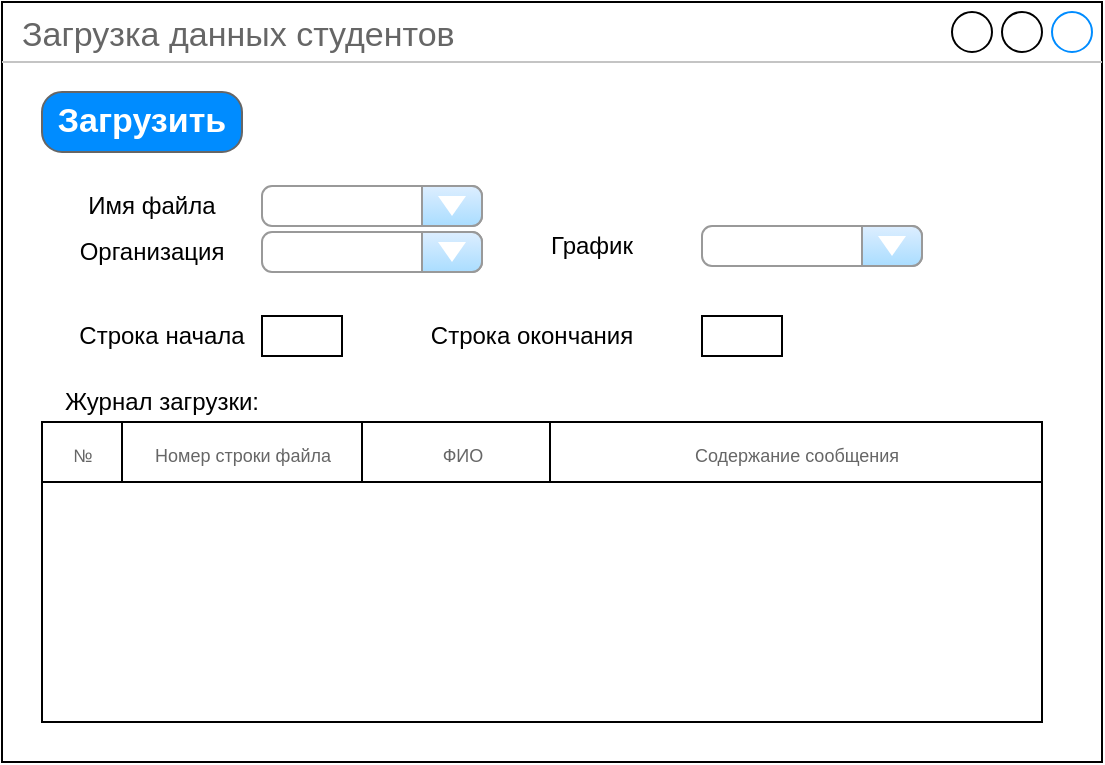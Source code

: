 <mxfile version="14.0.3" type="github">
  <diagram id="EDAarhyzNa9w68LSOk44" name="Page-1">
    <mxGraphModel dx="1216" dy="587" grid="1" gridSize="10" guides="1" tooltips="1" connect="1" arrows="1" fold="1" page="1" pageScale="1" pageWidth="827" pageHeight="1169" math="0" shadow="0">
      <root>
        <mxCell id="0" />
        <mxCell id="1" parent="0" />
        <mxCell id="bUqKioAGvrwFDl27J8hf-1" value="Загрузка данных студентов" style="strokeWidth=1;shadow=0;dashed=0;align=center;html=1;shape=mxgraph.mockup.containers.window;align=left;verticalAlign=top;spacingLeft=8;strokeColor2=#008cff;strokeColor3=#c4c4c4;fontColor=#666666;mainText=;fontSize=17;labelBackgroundColor=none;" vertex="1" parent="1">
          <mxGeometry x="140" y="110" width="550" height="380" as="geometry" />
        </mxCell>
        <mxCell id="bUqKioAGvrwFDl27J8hf-2" value="" style="strokeWidth=1;shadow=0;dashed=0;align=center;html=1;shape=mxgraph.mockup.forms.comboBox;strokeColor=#999999;fillColor=#ddeeff;align=left;fillColor2=#aaddff;mainText=;fontColor=#666666;fontSize=17;spacingLeft=3;" vertex="1" parent="1">
          <mxGeometry x="270" y="202" width="110" height="20" as="geometry" />
        </mxCell>
        <mxCell id="bUqKioAGvrwFDl27J8hf-4" value="Имя файла" style="text;html=1;strokeColor=none;fillColor=none;align=center;verticalAlign=middle;whiteSpace=wrap;rounded=0;" vertex="1" parent="1">
          <mxGeometry x="180" y="202" width="70" height="20" as="geometry" />
        </mxCell>
        <mxCell id="bUqKioAGvrwFDl27J8hf-5" value="Загрузить" style="strokeWidth=1;shadow=0;dashed=0;align=center;html=1;shape=mxgraph.mockup.buttons.button;strokeColor=#666666;fontColor=#ffffff;mainText=;buttonStyle=round;fontSize=17;fontStyle=1;fillColor=#008cff;whiteSpace=wrap;" vertex="1" parent="1">
          <mxGeometry x="160" y="155" width="100" height="30" as="geometry" />
        </mxCell>
        <mxCell id="bUqKioAGvrwFDl27J8hf-6" value="" style="strokeWidth=1;shadow=0;dashed=0;align=center;html=1;shape=mxgraph.mockup.forms.comboBox;strokeColor=#999999;fillColor=#ddeeff;align=left;fillColor2=#aaddff;mainText=;fontColor=#666666;fontSize=17;spacingLeft=3;" vertex="1" parent="1">
          <mxGeometry x="270" y="225" width="110" height="20" as="geometry" />
        </mxCell>
        <mxCell id="bUqKioAGvrwFDl27J8hf-7" value="Организация" style="text;html=1;strokeColor=none;fillColor=none;align=center;verticalAlign=middle;whiteSpace=wrap;rounded=0;" vertex="1" parent="1">
          <mxGeometry x="180" y="225" width="70" height="20" as="geometry" />
        </mxCell>
        <mxCell id="bUqKioAGvrwFDl27J8hf-8" value="" style="strokeWidth=1;shadow=0;dashed=0;align=center;html=1;shape=mxgraph.mockup.forms.comboBox;strokeColor=#999999;fillColor=#ddeeff;align=left;fillColor2=#aaddff;mainText=;fontColor=#666666;fontSize=17;spacingLeft=3;" vertex="1" parent="1">
          <mxGeometry x="490" y="222" width="110" height="20" as="geometry" />
        </mxCell>
        <mxCell id="bUqKioAGvrwFDl27J8hf-9" value="График" style="text;html=1;strokeColor=none;fillColor=none;align=center;verticalAlign=middle;whiteSpace=wrap;rounded=0;" vertex="1" parent="1">
          <mxGeometry x="400" y="222" width="70" height="20" as="geometry" />
        </mxCell>
        <mxCell id="bUqKioAGvrwFDl27J8hf-10" value="Строка начала" style="text;html=1;strokeColor=none;fillColor=none;align=center;verticalAlign=middle;whiteSpace=wrap;rounded=0;" vertex="1" parent="1">
          <mxGeometry x="170" y="267" width="100" height="20" as="geometry" />
        </mxCell>
        <mxCell id="bUqKioAGvrwFDl27J8hf-11" value="Строка окончания" style="text;html=1;strokeColor=none;fillColor=none;align=center;verticalAlign=middle;whiteSpace=wrap;rounded=0;" vertex="1" parent="1">
          <mxGeometry x="350" y="267" width="110" height="20" as="geometry" />
        </mxCell>
        <mxCell id="bUqKioAGvrwFDl27J8hf-12" value="" style="rounded=0;whiteSpace=wrap;html=1;" vertex="1" parent="1">
          <mxGeometry x="270" y="267" width="40" height="20" as="geometry" />
        </mxCell>
        <mxCell id="bUqKioAGvrwFDl27J8hf-13" value="" style="rounded=0;whiteSpace=wrap;html=1;" vertex="1" parent="1">
          <mxGeometry x="490" y="267" width="40" height="20" as="geometry" />
        </mxCell>
        <mxCell id="bUqKioAGvrwFDl27J8hf-21" value="" style="rounded=0;whiteSpace=wrap;html=1;" vertex="1" parent="1">
          <mxGeometry x="160" y="320" width="500" height="150" as="geometry" />
        </mxCell>
        <mxCell id="bUqKioAGvrwFDl27J8hf-15" value="&lt;font style=&quot;font-size: 9px&quot;&gt;№&lt;/font&gt;" style="strokeColor=inherit;fillColor=inherit;gradientColor=inherit;strokeWidth=1;shadow=0;dashed=0;align=center;html=1;shape=mxgraph.mockup.forms.rrect;rSize=0;fontSize=17;fontColor=#666666;" vertex="1" parent="1">
          <mxGeometry x="160" y="320" width="40" height="30" as="geometry" />
        </mxCell>
        <mxCell id="bUqKioAGvrwFDl27J8hf-16" value="&lt;font style=&quot;font-size: 9px&quot;&gt;Номер строки файла&lt;/font&gt;" style="strokeColor=inherit;fillColor=inherit;gradientColor=inherit;strokeWidth=1;shadow=0;dashed=0;align=center;html=1;shape=mxgraph.mockup.forms.rrect;rSize=0;fontSize=17;fontColor=#666666;" vertex="1" parent="1">
          <mxGeometry x="200" y="320" width="120" height="30" as="geometry" />
        </mxCell>
        <mxCell id="bUqKioAGvrwFDl27J8hf-17" value="&lt;font style=&quot;font-size: 9px&quot;&gt;ФИО &lt;/font&gt;" style="strokeColor=inherit;fillColor=inherit;gradientColor=inherit;strokeWidth=1;shadow=0;dashed=0;align=center;html=1;shape=mxgraph.mockup.forms.rrect;rSize=0;fontSize=17;fontColor=#666666;" vertex="1" parent="1">
          <mxGeometry x="320" y="320" width="100" height="30" as="geometry" />
        </mxCell>
        <mxCell id="bUqKioAGvrwFDl27J8hf-18" value="&lt;font style=&quot;font-size: 9px&quot;&gt;Содержание сообщения&lt;/font&gt;" style="strokeColor=inherit;fillColor=inherit;gradientColor=inherit;strokeWidth=1;shadow=0;dashed=0;align=center;html=1;shape=mxgraph.mockup.forms.rrect;rSize=0;fontSize=17;fontColor=#666666;" vertex="1" parent="1">
          <mxGeometry x="414" y="320" width="246" height="30" as="geometry" />
        </mxCell>
        <mxCell id="bUqKioAGvrwFDl27J8hf-22" value="Журнал загрузки:" style="text;html=1;strokeColor=none;fillColor=none;align=center;verticalAlign=middle;whiteSpace=wrap;rounded=0;" vertex="1" parent="1">
          <mxGeometry x="160" y="300" width="120" height="20" as="geometry" />
        </mxCell>
      </root>
    </mxGraphModel>
  </diagram>
</mxfile>
